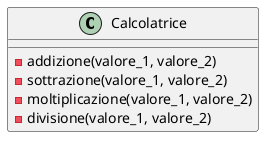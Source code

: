 @startuml es4

class Calcolatrice{
   
    - addizione(valore_1, valore_2)
       
    - sottrazione(valore_1, valore_2)
        
        
    - moltiplicazione(valore_1, valore_2)
        
    - divisione(valore_1, valore_2)
}
@enduml
